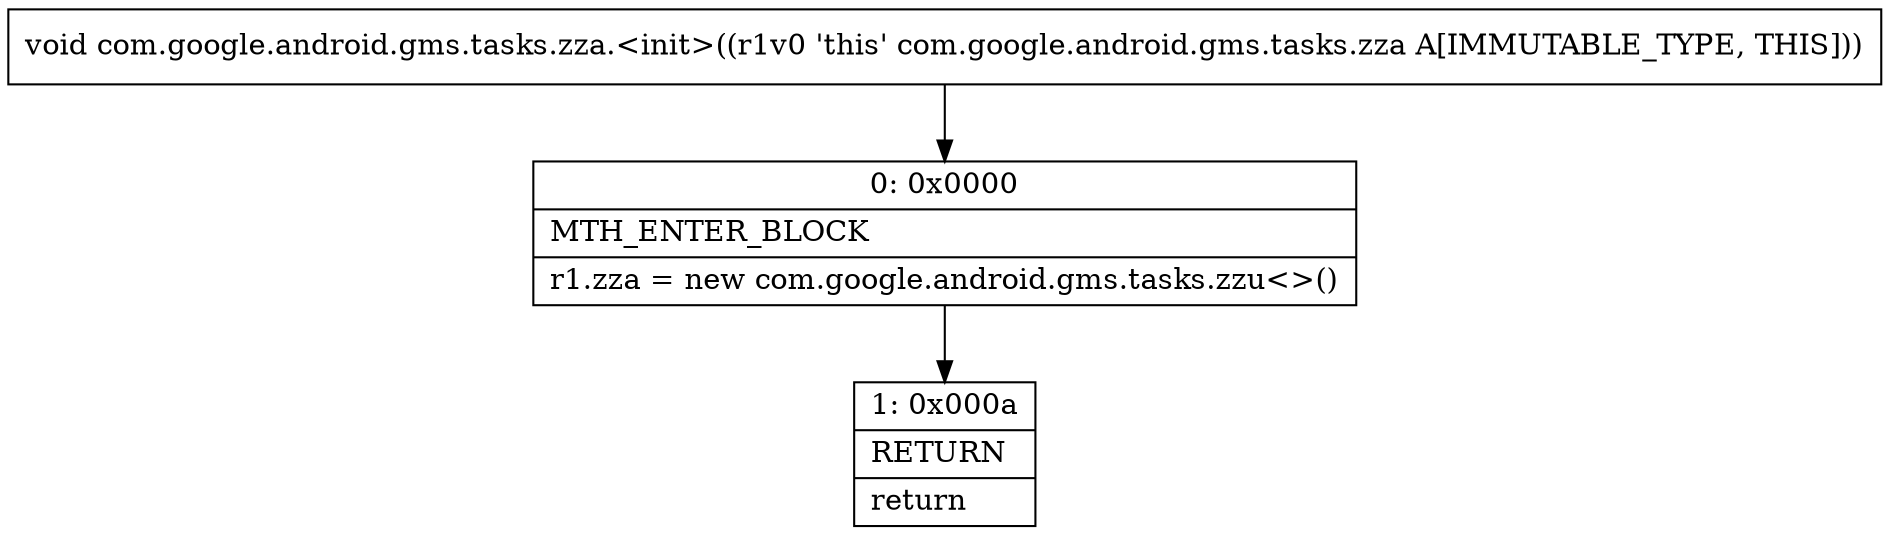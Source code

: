 digraph "CFG forcom.google.android.gms.tasks.zza.\<init\>()V" {
Node_0 [shape=record,label="{0\:\ 0x0000|MTH_ENTER_BLOCK\l|r1.zza = new com.google.android.gms.tasks.zzu\<\>()\l}"];
Node_1 [shape=record,label="{1\:\ 0x000a|RETURN\l|return\l}"];
MethodNode[shape=record,label="{void com.google.android.gms.tasks.zza.\<init\>((r1v0 'this' com.google.android.gms.tasks.zza A[IMMUTABLE_TYPE, THIS])) }"];
MethodNode -> Node_0;
Node_0 -> Node_1;
}

